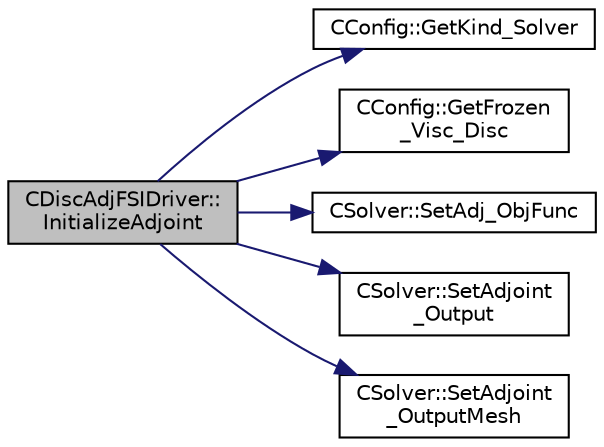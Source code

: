 digraph "CDiscAdjFSIDriver::InitializeAdjoint"
{
  edge [fontname="Helvetica",fontsize="10",labelfontname="Helvetica",labelfontsize="10"];
  node [fontname="Helvetica",fontsize="10",shape=record];
  rankdir="LR";
  Node516 [label="CDiscAdjFSIDriver::\lInitializeAdjoint",height=0.2,width=0.4,color="black", fillcolor="grey75", style="filled", fontcolor="black"];
  Node516 -> Node517 [color="midnightblue",fontsize="10",style="solid",fontname="Helvetica"];
  Node517 [label="CConfig::GetKind_Solver",height=0.2,width=0.4,color="black", fillcolor="white", style="filled",URL="$class_c_config.html#a0e2628fc803f14ec6179427ee02e8655",tooltip="Governing equations of the flow (it can be different from the run time equation). ..."];
  Node516 -> Node518 [color="midnightblue",fontsize="10",style="solid",fontname="Helvetica"];
  Node518 [label="CConfig::GetFrozen\l_Visc_Disc",height=0.2,width=0.4,color="black", fillcolor="white", style="filled",URL="$class_c_config.html#adb146862f57545364350419287581bbc",tooltip="Provides information about the way in which the turbulence will be treated by the disc..."];
  Node516 -> Node519 [color="midnightblue",fontsize="10",style="solid",fontname="Helvetica"];
  Node519 [label="CSolver::SetAdj_ObjFunc",height=0.2,width=0.4,color="black", fillcolor="white", style="filled",URL="$class_c_solver.html#ab88b4902ba0172cb3f27b43da3ca65bd"];
  Node516 -> Node520 [color="midnightblue",fontsize="10",style="solid",fontname="Helvetica"];
  Node520 [label="CSolver::SetAdjoint\l_Output",height=0.2,width=0.4,color="black", fillcolor="white", style="filled",URL="$class_c_solver.html#afacc145d3e6f6a8ff9f3429c1078717a",tooltip="A virtual member. "];
  Node516 -> Node521 [color="midnightblue",fontsize="10",style="solid",fontname="Helvetica"];
  Node521 [label="CSolver::SetAdjoint\l_OutputMesh",height=0.2,width=0.4,color="black", fillcolor="white", style="filled",URL="$class_c_solver.html#a87d51faa79b9a2467eba8abac714d14f",tooltip="A virtual member. "];
}
